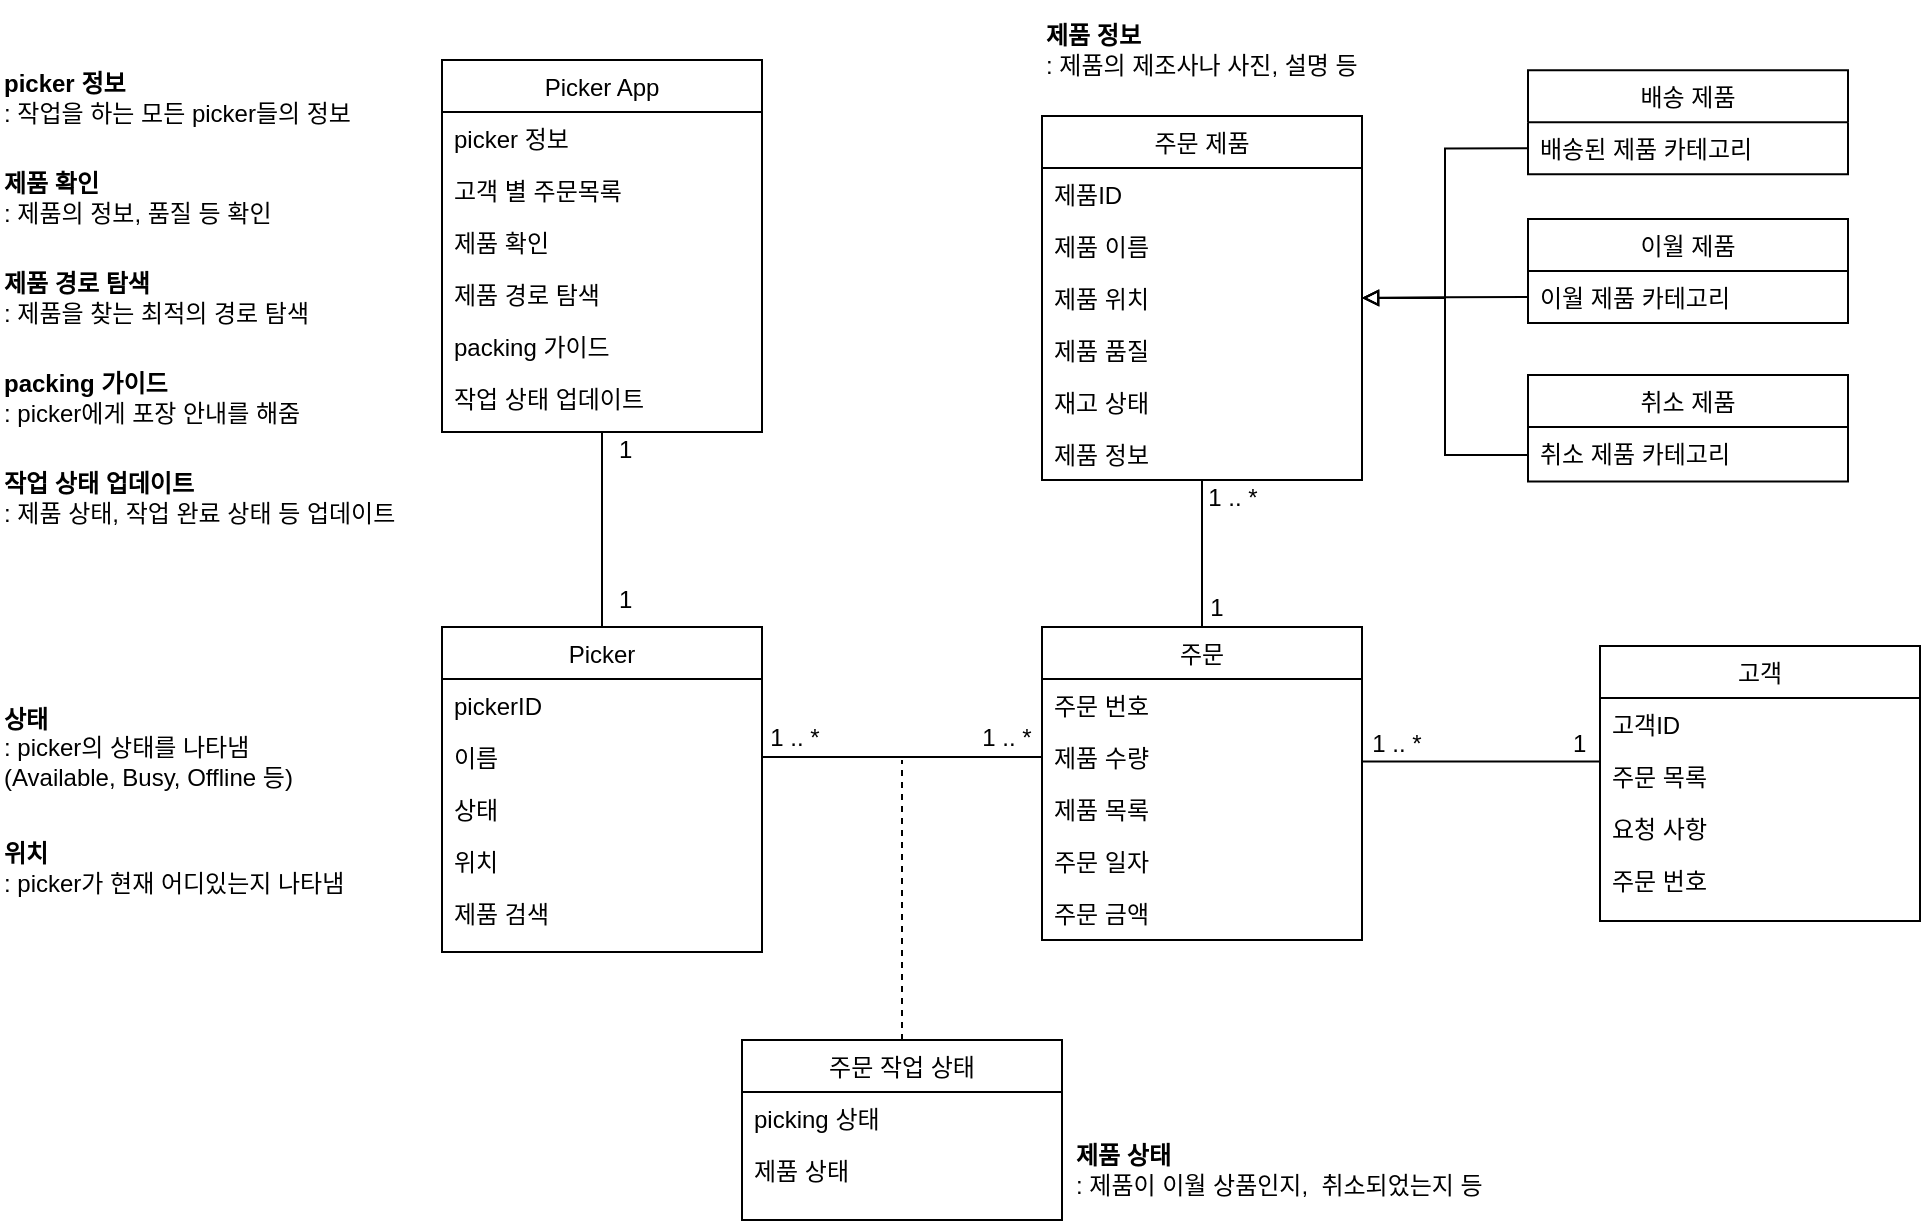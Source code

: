 <mxfile version="21.3.8" type="github">
  <diagram id="C5RBs43oDa-KdzZeNtuy" name="Page-1">
    <mxGraphModel dx="2345" dy="684" grid="1" gridSize="10" guides="1" tooltips="1" connect="1" arrows="1" fold="1" page="1" pageScale="1" pageWidth="827" pageHeight="1169" math="0" shadow="0">
      <root>
        <mxCell id="WIyWlLk6GJQsqaUBKTNV-0" />
        <mxCell id="WIyWlLk6GJQsqaUBKTNV-1" parent="WIyWlLk6GJQsqaUBKTNV-0" />
        <mxCell id="zkfFHV4jXpPFQw0GAbJ--0" value="Picker" style="swimlane;fontStyle=0;align=center;verticalAlign=top;childLayout=stackLayout;horizontal=1;startSize=26;horizontalStack=0;resizeParent=1;resizeLast=0;collapsible=1;marginBottom=0;rounded=0;shadow=0;strokeWidth=1;" parent="WIyWlLk6GJQsqaUBKTNV-1" vertex="1">
          <mxGeometry x="-60" y="393.5" width="160" height="162.5" as="geometry">
            <mxRectangle x="230" y="140" width="160" height="26" as="alternateBounds" />
          </mxGeometry>
        </mxCell>
        <mxCell id="zkfFHV4jXpPFQw0GAbJ--3" value="pickerID" style="text;align=left;verticalAlign=top;spacingLeft=4;spacingRight=4;overflow=hidden;rotatable=0;points=[[0,0.5],[1,0.5]];portConstraint=eastwest;rounded=0;shadow=0;html=0;" parent="zkfFHV4jXpPFQw0GAbJ--0" vertex="1">
          <mxGeometry y="26" width="160" height="26" as="geometry" />
        </mxCell>
        <mxCell id="zkfFHV4jXpPFQw0GAbJ--1" value="이름" style="text;align=left;verticalAlign=top;spacingLeft=4;spacingRight=4;overflow=hidden;rotatable=0;points=[[0,0.5],[1,0.5]];portConstraint=eastwest;" parent="zkfFHV4jXpPFQw0GAbJ--0" vertex="1">
          <mxGeometry y="52" width="160" height="26" as="geometry" />
        </mxCell>
        <mxCell id="zkfFHV4jXpPFQw0GAbJ--2" value="상태" style="text;align=left;verticalAlign=top;spacingLeft=4;spacingRight=4;overflow=hidden;rotatable=0;points=[[0,0.5],[1,0.5]];portConstraint=eastwest;rounded=0;shadow=0;html=0;" parent="zkfFHV4jXpPFQw0GAbJ--0" vertex="1">
          <mxGeometry y="78" width="160" height="26" as="geometry" />
        </mxCell>
        <mxCell id="fCyhSz04hfvH7WSyZomO-2" value="위치" style="text;align=left;verticalAlign=top;spacingLeft=4;spacingRight=4;overflow=hidden;rotatable=0;points=[[0,0.5],[1,0.5]];portConstraint=eastwest;rounded=0;shadow=0;html=0;" parent="zkfFHV4jXpPFQw0GAbJ--0" vertex="1">
          <mxGeometry y="104" width="160" height="26" as="geometry" />
        </mxCell>
        <mxCell id="fCyhSz04hfvH7WSyZomO-23" value="제품 검색" style="text;align=left;verticalAlign=top;spacingLeft=4;spacingRight=4;overflow=hidden;rotatable=0;points=[[0,0.5],[1,0.5]];portConstraint=eastwest;rounded=0;shadow=0;html=0;" parent="zkfFHV4jXpPFQw0GAbJ--0" vertex="1">
          <mxGeometry y="130" width="160" height="26" as="geometry" />
        </mxCell>
        <mxCell id="fCyhSz04hfvH7WSyZomO-0" value="&lt;b&gt;상태&lt;/b&gt;&amp;nbsp;&lt;br&gt;: picker의 상태를 나타냄&lt;br&gt;(Available, Busy, Offline 등)" style="text;html=1;strokeColor=none;fillColor=none;align=left;verticalAlign=middle;whiteSpace=wrap;rounded=0;" parent="WIyWlLk6GJQsqaUBKTNV-1" vertex="1">
          <mxGeometry x="-281" y="428.5" width="190" height="50" as="geometry" />
        </mxCell>
        <mxCell id="9sA1f5Ovw9tdq7YG9Ci8-26" style="edgeStyle=orthogonalEdgeStyle;rounded=0;orthogonalLoop=1;jettySize=auto;html=1;exitX=0.5;exitY=1;exitDx=0;exitDy=0;endArrow=none;endFill=0;" parent="WIyWlLk6GJQsqaUBKTNV-1" source="fCyhSz04hfvH7WSyZomO-3" target="zkfFHV4jXpPFQw0GAbJ--0" edge="1">
          <mxGeometry relative="1" as="geometry" />
        </mxCell>
        <mxCell id="fCyhSz04hfvH7WSyZomO-3" value="Picker App" style="swimlane;fontStyle=0;align=center;verticalAlign=top;childLayout=stackLayout;horizontal=1;startSize=26;horizontalStack=0;resizeParent=1;resizeLast=0;collapsible=1;marginBottom=0;rounded=0;shadow=0;strokeWidth=1;" parent="WIyWlLk6GJQsqaUBKTNV-1" vertex="1">
          <mxGeometry x="-60" y="110" width="160" height="186" as="geometry">
            <mxRectangle x="230" y="140" width="160" height="26" as="alternateBounds" />
          </mxGeometry>
        </mxCell>
        <mxCell id="fCyhSz04hfvH7WSyZomO-4" value="picker 정보" style="text;align=left;verticalAlign=top;spacingLeft=4;spacingRight=4;overflow=hidden;rotatable=0;points=[[0,0.5],[1,0.5]];portConstraint=eastwest;rounded=0;shadow=0;html=0;" parent="fCyhSz04hfvH7WSyZomO-3" vertex="1">
          <mxGeometry y="26" width="160" height="26" as="geometry" />
        </mxCell>
        <mxCell id="fCyhSz04hfvH7WSyZomO-5" value="고객 별 주문목록" style="text;align=left;verticalAlign=top;spacingLeft=4;spacingRight=4;overflow=hidden;rotatable=0;points=[[0,0.5],[1,0.5]];portConstraint=eastwest;" parent="fCyhSz04hfvH7WSyZomO-3" vertex="1">
          <mxGeometry y="52" width="160" height="26" as="geometry" />
        </mxCell>
        <mxCell id="fCyhSz04hfvH7WSyZomO-6" value="제품 확인" style="text;align=left;verticalAlign=top;spacingLeft=4;spacingRight=4;overflow=hidden;rotatable=0;points=[[0,0.5],[1,0.5]];portConstraint=eastwest;rounded=0;shadow=0;html=0;" parent="fCyhSz04hfvH7WSyZomO-3" vertex="1">
          <mxGeometry y="78" width="160" height="26" as="geometry" />
        </mxCell>
        <mxCell id="rKsJdZAuxExDrPlqNUIQ-4" value="제품 경로 탐색" style="text;align=left;verticalAlign=top;spacingLeft=4;spacingRight=4;overflow=hidden;rotatable=0;points=[[0,0.5],[1,0.5]];portConstraint=eastwest;rounded=0;shadow=0;html=0;" parent="fCyhSz04hfvH7WSyZomO-3" vertex="1">
          <mxGeometry y="104" width="160" height="26" as="geometry" />
        </mxCell>
        <mxCell id="fCyhSz04hfvH7WSyZomO-7" value="packing 가이드" style="text;align=left;verticalAlign=top;spacingLeft=4;spacingRight=4;overflow=hidden;rotatable=0;points=[[0,0.5],[1,0.5]];portConstraint=eastwest;rounded=0;shadow=0;html=0;" parent="fCyhSz04hfvH7WSyZomO-3" vertex="1">
          <mxGeometry y="130" width="160" height="26" as="geometry" />
        </mxCell>
        <mxCell id="q-roL3Ta3tV7T9X6a-Nl-0" value="작업 상태 업데이트" style="text;align=left;verticalAlign=top;spacingLeft=4;spacingRight=4;overflow=hidden;rotatable=0;points=[[0,0.5],[1,0.5]];portConstraint=eastwest;rounded=0;shadow=0;html=0;" parent="fCyhSz04hfvH7WSyZomO-3" vertex="1">
          <mxGeometry y="156" width="160" height="26" as="geometry" />
        </mxCell>
        <mxCell id="fCyhSz04hfvH7WSyZomO-8" value="&lt;b&gt;picker 정보&lt;/b&gt;&amp;nbsp;&lt;br&gt;: 작업을 하는 모든 picker들의 정보" style="text;html=1;strokeColor=none;fillColor=none;align=left;verticalAlign=middle;whiteSpace=wrap;rounded=0;" parent="WIyWlLk6GJQsqaUBKTNV-1" vertex="1">
          <mxGeometry x="-281" y="104.19" width="201" height="50" as="geometry" />
        </mxCell>
        <mxCell id="fCyhSz04hfvH7WSyZomO-9" value="&lt;b&gt;위치&lt;/b&gt;&amp;nbsp;&lt;br&gt;: picker가 현재 어디있는지 나타냄" style="text;html=1;strokeColor=none;fillColor=none;align=left;verticalAlign=middle;whiteSpace=wrap;rounded=0;" parent="WIyWlLk6GJQsqaUBKTNV-1" vertex="1">
          <mxGeometry x="-281" y="488.5" width="190" height="50" as="geometry" />
        </mxCell>
        <mxCell id="fCyhSz04hfvH7WSyZomO-10" value="&lt;b&gt;제품 확인&lt;/b&gt;&amp;nbsp;&lt;br&gt;: 제품의 정보, 품질 등 확인" style="text;html=1;strokeColor=none;fillColor=none;align=left;verticalAlign=middle;whiteSpace=wrap;rounded=0;" parent="WIyWlLk6GJQsqaUBKTNV-1" vertex="1">
          <mxGeometry x="-281" y="154.19" width="201" height="50" as="geometry" />
        </mxCell>
        <mxCell id="fCyhSz04hfvH7WSyZomO-11" value="&lt;b&gt;packing 가이드&lt;/b&gt;&amp;nbsp;&lt;br&gt;: picker에게 포장 안내를 해줌" style="text;html=1;strokeColor=none;fillColor=none;align=left;verticalAlign=middle;whiteSpace=wrap;rounded=0;" parent="WIyWlLk6GJQsqaUBKTNV-1" vertex="1">
          <mxGeometry x="-281" y="253.81" width="201" height="50" as="geometry" />
        </mxCell>
        <mxCell id="DlY-QId4kqH3LaCHQLSD-34" style="edgeStyle=orthogonalEdgeStyle;rounded=0;orthogonalLoop=1;jettySize=auto;html=1;exitX=0.5;exitY=0;exitDx=0;exitDy=0;entryX=0.5;entryY=1;entryDx=0;entryDy=0;endArrow=none;endFill=0;" parent="WIyWlLk6GJQsqaUBKTNV-1" source="fCyhSz04hfvH7WSyZomO-14" target="9sA1f5Ovw9tdq7YG9Ci8-27" edge="1">
          <mxGeometry relative="1" as="geometry">
            <mxPoint x="320" y="340" as="targetPoint" />
          </mxGeometry>
        </mxCell>
        <mxCell id="fCyhSz04hfvH7WSyZomO-14" value="주문" style="swimlane;fontStyle=0;align=center;verticalAlign=top;childLayout=stackLayout;horizontal=1;startSize=26;horizontalStack=0;resizeParent=1;resizeLast=0;collapsible=1;marginBottom=0;rounded=0;shadow=0;strokeWidth=1;" parent="WIyWlLk6GJQsqaUBKTNV-1" vertex="1">
          <mxGeometry x="240" y="393.5" width="160" height="156.5" as="geometry">
            <mxRectangle x="230" y="140" width="160" height="26" as="alternateBounds" />
          </mxGeometry>
        </mxCell>
        <mxCell id="fCyhSz04hfvH7WSyZomO-15" value="주문 번호" style="text;align=left;verticalAlign=top;spacingLeft=4;spacingRight=4;overflow=hidden;rotatable=0;points=[[0,0.5],[1,0.5]];portConstraint=eastwest;rounded=0;shadow=0;html=0;" parent="fCyhSz04hfvH7WSyZomO-14" vertex="1">
          <mxGeometry y="26" width="160" height="26" as="geometry" />
        </mxCell>
        <mxCell id="fCyhSz04hfvH7WSyZomO-16" value="제품 수량" style="text;align=left;verticalAlign=top;spacingLeft=4;spacingRight=4;overflow=hidden;rotatable=0;points=[[0,0.5],[1,0.5]];portConstraint=eastwest;" parent="fCyhSz04hfvH7WSyZomO-14" vertex="1">
          <mxGeometry y="52" width="160" height="26" as="geometry" />
        </mxCell>
        <mxCell id="q-roL3Ta3tV7T9X6a-Nl-2" value="제품 목록" style="text;align=left;verticalAlign=top;spacingLeft=4;spacingRight=4;overflow=hidden;rotatable=0;points=[[0,0.5],[1,0.5]];portConstraint=eastwest;" parent="fCyhSz04hfvH7WSyZomO-14" vertex="1">
          <mxGeometry y="78" width="160" height="26" as="geometry" />
        </mxCell>
        <mxCell id="DlY-QId4kqH3LaCHQLSD-32" value="주문 일자" style="text;align=left;verticalAlign=top;spacingLeft=4;spacingRight=4;overflow=hidden;rotatable=0;points=[[0,0.5],[1,0.5]];portConstraint=eastwest;" parent="fCyhSz04hfvH7WSyZomO-14" vertex="1">
          <mxGeometry y="104" width="160" height="26" as="geometry" />
        </mxCell>
        <mxCell id="DlY-QId4kqH3LaCHQLSD-33" value="주문 금액" style="text;align=left;verticalAlign=top;spacingLeft=4;spacingRight=4;overflow=hidden;rotatable=0;points=[[0,0.5],[1,0.5]];portConstraint=eastwest;" parent="fCyhSz04hfvH7WSyZomO-14" vertex="1">
          <mxGeometry y="130" width="160" height="26" as="geometry" />
        </mxCell>
        <mxCell id="9sA1f5Ovw9tdq7YG9Ci8-1" value="고객" style="swimlane;fontStyle=0;align=center;verticalAlign=top;childLayout=stackLayout;horizontal=1;startSize=26;horizontalStack=0;resizeParent=1;resizeLast=0;collapsible=1;marginBottom=0;rounded=0;shadow=0;strokeWidth=1;" parent="WIyWlLk6GJQsqaUBKTNV-1" vertex="1">
          <mxGeometry x="519" y="403" width="160" height="137.5" as="geometry">
            <mxRectangle x="230" y="140" width="160" height="26" as="alternateBounds" />
          </mxGeometry>
        </mxCell>
        <mxCell id="9sA1f5Ovw9tdq7YG9Ci8-2" value="고객ID" style="text;align=left;verticalAlign=top;spacingLeft=4;spacingRight=4;overflow=hidden;rotatable=0;points=[[0,0.5],[1,0.5]];portConstraint=eastwest;rounded=0;shadow=0;html=0;" parent="9sA1f5Ovw9tdq7YG9Ci8-1" vertex="1">
          <mxGeometry y="26" width="160" height="26" as="geometry" />
        </mxCell>
        <mxCell id="9sA1f5Ovw9tdq7YG9Ci8-3" value="주문 목록" style="text;align=left;verticalAlign=top;spacingLeft=4;spacingRight=4;overflow=hidden;rotatable=0;points=[[0,0.5],[1,0.5]];portConstraint=eastwest;" parent="9sA1f5Ovw9tdq7YG9Ci8-1" vertex="1">
          <mxGeometry y="52" width="160" height="26" as="geometry" />
        </mxCell>
        <mxCell id="9sA1f5Ovw9tdq7YG9Ci8-9" value="요청 사항" style="text;align=left;verticalAlign=top;spacingLeft=4;spacingRight=4;overflow=hidden;rotatable=0;points=[[0,0.5],[1,0.5]];portConstraint=eastwest;" parent="9sA1f5Ovw9tdq7YG9Ci8-1" vertex="1">
          <mxGeometry y="78" width="160" height="26" as="geometry" />
        </mxCell>
        <mxCell id="9sA1f5Ovw9tdq7YG9Ci8-31" value="주문 번호" style="text;align=left;verticalAlign=top;spacingLeft=4;spacingRight=4;overflow=hidden;rotatable=0;points=[[0,0.5],[1,0.5]];portConstraint=eastwest;" parent="9sA1f5Ovw9tdq7YG9Ci8-1" vertex="1">
          <mxGeometry y="104" width="160" height="26" as="geometry" />
        </mxCell>
        <mxCell id="9sA1f5Ovw9tdq7YG9Ci8-13" value="&lt;b&gt;제품 상태&lt;br&gt;&lt;/b&gt;: 제품이 이월 상품인지,&amp;nbsp; 취소되었는지 등" style="text;html=1;strokeColor=none;fillColor=none;align=left;verticalAlign=middle;whiteSpace=wrap;rounded=0;" parent="WIyWlLk6GJQsqaUBKTNV-1" vertex="1">
          <mxGeometry x="255" y="640" width="240" height="50" as="geometry" />
        </mxCell>
        <mxCell id="9sA1f5Ovw9tdq7YG9Ci8-14" style="rounded=0;orthogonalLoop=1;jettySize=auto;html=1;exitX=1;exitY=0.5;exitDx=0;exitDy=0;entryX=0;entryY=0.5;entryDx=0;entryDy=0;endArrow=none;endFill=0;" parent="WIyWlLk6GJQsqaUBKTNV-1" edge="1">
          <mxGeometry relative="1" as="geometry">
            <mxPoint x="400" y="460.75" as="sourcePoint" />
            <mxPoint x="519" y="460.75" as="targetPoint" />
          </mxGeometry>
        </mxCell>
        <mxCell id="9sA1f5Ovw9tdq7YG9Ci8-15" value="1 .. *" style="text;html=1;align=center;verticalAlign=middle;resizable=0;points=[];autosize=1;strokeColor=none;fillColor=none;" parent="WIyWlLk6GJQsqaUBKTNV-1" vertex="1">
          <mxGeometry x="392" y="436.5" width="50" height="30" as="geometry" />
        </mxCell>
        <mxCell id="9sA1f5Ovw9tdq7YG9Ci8-16" value="1&amp;nbsp;" style="text;html=1;align=center;verticalAlign=middle;resizable=0;points=[];autosize=1;strokeColor=none;fillColor=none;" parent="WIyWlLk6GJQsqaUBKTNV-1" vertex="1">
          <mxGeometry x="495" y="437" width="30" height="30" as="geometry" />
        </mxCell>
        <mxCell id="9sA1f5Ovw9tdq7YG9Ci8-20" style="edgeStyle=orthogonalEdgeStyle;rounded=0;orthogonalLoop=1;jettySize=auto;html=1;exitX=1;exitY=0.5;exitDx=0;exitDy=0;entryX=0;entryY=0.5;entryDx=0;entryDy=0;endArrow=none;endFill=0;" parent="WIyWlLk6GJQsqaUBKTNV-1" source="zkfFHV4jXpPFQw0GAbJ--1" edge="1">
          <mxGeometry relative="1" as="geometry">
            <mxPoint x="240" y="458.5" as="targetPoint" />
          </mxGeometry>
        </mxCell>
        <mxCell id="9sA1f5Ovw9tdq7YG9Ci8-21" value="1 .. *" style="text;html=1;align=center;verticalAlign=middle;resizable=0;points=[];autosize=1;strokeColor=none;fillColor=none;" parent="WIyWlLk6GJQsqaUBKTNV-1" vertex="1">
          <mxGeometry x="91" y="434" width="50" height="30" as="geometry" />
        </mxCell>
        <mxCell id="9sA1f5Ovw9tdq7YG9Ci8-24" value="1 .. *" style="text;html=1;align=center;verticalAlign=middle;resizable=0;points=[];autosize=1;strokeColor=none;fillColor=none;" parent="WIyWlLk6GJQsqaUBKTNV-1" vertex="1">
          <mxGeometry x="197" y="434" width="50" height="30" as="geometry" />
        </mxCell>
        <mxCell id="9sA1f5Ovw9tdq7YG9Ci8-27" value="주문 제품" style="swimlane;fontStyle=0;align=center;verticalAlign=top;childLayout=stackLayout;horizontal=1;startSize=26;horizontalStack=0;resizeParent=1;resizeLast=0;collapsible=1;marginBottom=0;rounded=0;shadow=0;strokeWidth=1;" parent="WIyWlLk6GJQsqaUBKTNV-1" vertex="1">
          <mxGeometry x="240" y="138" width="160" height="182" as="geometry">
            <mxRectangle x="230" y="140" width="160" height="26" as="alternateBounds" />
          </mxGeometry>
        </mxCell>
        <mxCell id="9sA1f5Ovw9tdq7YG9Ci8-28" value="제품ID" style="text;align=left;verticalAlign=top;spacingLeft=4;spacingRight=4;overflow=hidden;rotatable=0;points=[[0,0.5],[1,0.5]];portConstraint=eastwest;rounded=0;shadow=0;html=0;" parent="9sA1f5Ovw9tdq7YG9Ci8-27" vertex="1">
          <mxGeometry y="26" width="160" height="26" as="geometry" />
        </mxCell>
        <mxCell id="DlY-QId4kqH3LaCHQLSD-28" value="제품 이름" style="text;align=left;verticalAlign=top;spacingLeft=4;spacingRight=4;overflow=hidden;rotatable=0;points=[[0,0.5],[1,0.5]];portConstraint=eastwest;rounded=0;shadow=0;html=0;" parent="9sA1f5Ovw9tdq7YG9Ci8-27" vertex="1">
          <mxGeometry y="52" width="160" height="26" as="geometry" />
        </mxCell>
        <mxCell id="9sA1f5Ovw9tdq7YG9Ci8-29" value="제품 위치" style="text;align=left;verticalAlign=top;spacingLeft=4;spacingRight=4;overflow=hidden;rotatable=0;points=[[0,0.5],[1,0.5]];portConstraint=eastwest;rounded=0;shadow=0;html=0;" parent="9sA1f5Ovw9tdq7YG9Ci8-27" vertex="1">
          <mxGeometry y="78" width="160" height="26" as="geometry" />
        </mxCell>
        <mxCell id="9sA1f5Ovw9tdq7YG9Ci8-32" value="제품 품질" style="text;align=left;verticalAlign=top;spacingLeft=4;spacingRight=4;overflow=hidden;rotatable=0;points=[[0,0.5],[1,0.5]];portConstraint=eastwest;rounded=0;shadow=0;html=0;" parent="9sA1f5Ovw9tdq7YG9Ci8-27" vertex="1">
          <mxGeometry y="104" width="160" height="26" as="geometry" />
        </mxCell>
        <mxCell id="DlY-QId4kqH3LaCHQLSD-29" value="재고 상태" style="text;align=left;verticalAlign=top;spacingLeft=4;spacingRight=4;overflow=hidden;rotatable=0;points=[[0,0.5],[1,0.5]];portConstraint=eastwest;rounded=0;shadow=0;html=0;" parent="9sA1f5Ovw9tdq7YG9Ci8-27" vertex="1">
          <mxGeometry y="130" width="160" height="26" as="geometry" />
        </mxCell>
        <mxCell id="DlY-QId4kqH3LaCHQLSD-30" value="제품 정보" style="text;align=left;verticalAlign=top;spacingLeft=4;spacingRight=4;overflow=hidden;rotatable=0;points=[[0,0.5],[1,0.5]];portConstraint=eastwest;rounded=0;shadow=0;html=0;" parent="9sA1f5Ovw9tdq7YG9Ci8-27" vertex="1">
          <mxGeometry y="156" width="160" height="26" as="geometry" />
        </mxCell>
        <mxCell id="9sA1f5Ovw9tdq7YG9Ci8-38" value="1&amp;nbsp;" style="text;html=1;align=center;verticalAlign=middle;resizable=0;points=[];autosize=1;strokeColor=none;fillColor=none;" parent="WIyWlLk6GJQsqaUBKTNV-1" vertex="1">
          <mxGeometry x="18" y="290" width="30" height="30" as="geometry" />
        </mxCell>
        <mxCell id="9sA1f5Ovw9tdq7YG9Ci8-39" value="1&amp;nbsp;" style="text;html=1;align=center;verticalAlign=middle;resizable=0;points=[];autosize=1;strokeColor=none;fillColor=none;" parent="WIyWlLk6GJQsqaUBKTNV-1" vertex="1">
          <mxGeometry x="18" y="365" width="30" height="30" as="geometry" />
        </mxCell>
        <mxCell id="rKsJdZAuxExDrPlqNUIQ-3" value="&lt;b&gt;제품 경로 탐색&lt;/b&gt;&lt;br&gt;: 제품을 찾는 최적의 경로 탐색" style="text;html=1;strokeColor=none;fillColor=none;align=left;verticalAlign=middle;whiteSpace=wrap;rounded=0;" parent="WIyWlLk6GJQsqaUBKTNV-1" vertex="1">
          <mxGeometry x="-281" y="203.81" width="201" height="50" as="geometry" />
        </mxCell>
        <mxCell id="DlY-QId4kqH3LaCHQLSD-26" style="edgeStyle=orthogonalEdgeStyle;rounded=0;orthogonalLoop=1;jettySize=auto;html=1;exitX=0;exitY=0.5;exitDx=0;exitDy=0;entryX=1;entryY=0.5;entryDx=0;entryDy=0;endArrow=block;endFill=0;" parent="WIyWlLk6GJQsqaUBKTNV-1" source="DlY-QId4kqH3LaCHQLSD-11" target="9sA1f5Ovw9tdq7YG9Ci8-29" edge="1">
          <mxGeometry relative="1" as="geometry" />
        </mxCell>
        <mxCell id="DlY-QId4kqH3LaCHQLSD-10" value="이월 제품" style="swimlane;fontStyle=0;align=center;verticalAlign=top;childLayout=stackLayout;horizontal=1;startSize=26;horizontalStack=0;resizeParent=1;resizeLast=0;collapsible=1;marginBottom=0;rounded=0;shadow=0;strokeWidth=1;" parent="WIyWlLk6GJQsqaUBKTNV-1" vertex="1">
          <mxGeometry x="483" y="189.56" width="160" height="52" as="geometry">
            <mxRectangle x="230" y="140" width="160" height="26" as="alternateBounds" />
          </mxGeometry>
        </mxCell>
        <mxCell id="DlY-QId4kqH3LaCHQLSD-11" value="이월 제품 카테고리" style="text;align=left;verticalAlign=top;spacingLeft=4;spacingRight=4;overflow=hidden;rotatable=0;points=[[0,0.5],[1,0.5]];portConstraint=eastwest;rounded=0;shadow=0;html=0;" parent="DlY-QId4kqH3LaCHQLSD-10" vertex="1">
          <mxGeometry y="26" width="160" height="26" as="geometry" />
        </mxCell>
        <mxCell id="DlY-QId4kqH3LaCHQLSD-27" style="edgeStyle=orthogonalEdgeStyle;rounded=0;orthogonalLoop=1;jettySize=auto;html=1;exitX=0;exitY=0.75;exitDx=0;exitDy=0;entryX=1;entryY=0.5;entryDx=0;entryDy=0;startArrow=none;startFill=0;endArrow=block;endFill=0;" parent="WIyWlLk6GJQsqaUBKTNV-1" source="DlY-QId4kqH3LaCHQLSD-14" target="9sA1f5Ovw9tdq7YG9Ci8-29" edge="1">
          <mxGeometry relative="1" as="geometry" />
        </mxCell>
        <mxCell id="DlY-QId4kqH3LaCHQLSD-14" value="취소 제품" style="swimlane;fontStyle=0;align=center;verticalAlign=top;childLayout=stackLayout;horizontal=1;startSize=26;horizontalStack=0;resizeParent=1;resizeLast=0;collapsible=1;marginBottom=0;rounded=0;shadow=0;strokeWidth=1;" parent="WIyWlLk6GJQsqaUBKTNV-1" vertex="1">
          <mxGeometry x="483" y="267.56" width="160" height="53.25" as="geometry">
            <mxRectangle x="230" y="140" width="160" height="26" as="alternateBounds" />
          </mxGeometry>
        </mxCell>
        <mxCell id="DlY-QId4kqH3LaCHQLSD-17" value="취소 제품 카테고리" style="text;align=left;verticalAlign=top;spacingLeft=4;spacingRight=4;overflow=hidden;rotatable=0;points=[[0,0.5],[1,0.5]];portConstraint=eastwest;rounded=0;shadow=0;html=0;" parent="DlY-QId4kqH3LaCHQLSD-14" vertex="1">
          <mxGeometry y="26" width="160" height="26" as="geometry" />
        </mxCell>
        <mxCell id="DlY-QId4kqH3LaCHQLSD-31" value="&lt;b&gt;제품 정보&lt;/b&gt;&amp;nbsp;&lt;br&gt;: 제품의 제조사나 사진, 설명 등" style="text;html=1;strokeColor=none;fillColor=none;align=left;verticalAlign=middle;whiteSpace=wrap;rounded=0;" parent="WIyWlLk6GJQsqaUBKTNV-1" vertex="1">
          <mxGeometry x="240" y="80" width="201" height="50" as="geometry" />
        </mxCell>
        <mxCell id="DlY-QId4kqH3LaCHQLSD-36" value="1" style="text;html=1;align=center;verticalAlign=middle;resizable=0;points=[];autosize=1;strokeColor=none;fillColor=none;" parent="WIyWlLk6GJQsqaUBKTNV-1" vertex="1">
          <mxGeometry x="312" y="369" width="30" height="30" as="geometry" />
        </mxCell>
        <mxCell id="DlY-QId4kqH3LaCHQLSD-37" value="&amp;nbsp;1 .. *&amp;nbsp;" style="text;html=1;align=center;verticalAlign=middle;resizable=0;points=[];autosize=1;strokeColor=none;fillColor=none;" parent="WIyWlLk6GJQsqaUBKTNV-1" vertex="1">
          <mxGeometry x="310" y="314" width="50" height="30" as="geometry" />
        </mxCell>
        <mxCell id="DlY-QId4kqH3LaCHQLSD-43" style="edgeStyle=orthogonalEdgeStyle;rounded=0;orthogonalLoop=1;jettySize=auto;html=1;exitX=0.5;exitY=0;exitDx=0;exitDy=0;dashed=1;endArrow=none;endFill=0;" parent="WIyWlLk6GJQsqaUBKTNV-1" source="DlY-QId4kqH3LaCHQLSD-38" edge="1">
          <mxGeometry relative="1" as="geometry">
            <mxPoint x="170" y="460" as="targetPoint" />
          </mxGeometry>
        </mxCell>
        <mxCell id="DlY-QId4kqH3LaCHQLSD-38" value="주문 작업 상태" style="swimlane;fontStyle=0;align=center;verticalAlign=top;childLayout=stackLayout;horizontal=1;startSize=26;horizontalStack=0;resizeParent=1;resizeLast=0;collapsible=1;marginBottom=0;rounded=0;shadow=0;strokeWidth=1;" parent="WIyWlLk6GJQsqaUBKTNV-1" vertex="1">
          <mxGeometry x="90" y="600" width="160" height="90" as="geometry">
            <mxRectangle x="230" y="140" width="160" height="26" as="alternateBounds" />
          </mxGeometry>
        </mxCell>
        <mxCell id="DlY-QId4kqH3LaCHQLSD-44" value="picking 상태" style="text;align=left;verticalAlign=top;spacingLeft=4;spacingRight=4;overflow=hidden;rotatable=0;points=[[0,0.5],[1,0.5]];portConstraint=eastwest;rounded=0;shadow=0;html=0;" parent="DlY-QId4kqH3LaCHQLSD-38" vertex="1">
          <mxGeometry y="26" width="160" height="26" as="geometry" />
        </mxCell>
        <mxCell id="DlY-QId4kqH3LaCHQLSD-46" value="제품 상태" style="text;align=left;verticalAlign=top;spacingLeft=4;spacingRight=4;overflow=hidden;rotatable=0;points=[[0,0.5],[1,0.5]];portConstraint=eastwest;rounded=0;shadow=0;html=0;" parent="DlY-QId4kqH3LaCHQLSD-38" vertex="1">
          <mxGeometry y="52" width="160" height="26" as="geometry" />
        </mxCell>
        <mxCell id="DlY-QId4kqH3LaCHQLSD-47" value="배송 제품" style="swimlane;fontStyle=0;align=center;verticalAlign=top;childLayout=stackLayout;horizontal=1;startSize=26;horizontalStack=0;resizeParent=1;resizeLast=0;collapsible=1;marginBottom=0;rounded=0;shadow=0;strokeWidth=1;" parent="WIyWlLk6GJQsqaUBKTNV-1" vertex="1">
          <mxGeometry x="483" y="115.18" width="160" height="52" as="geometry">
            <mxRectangle x="230" y="140" width="160" height="26" as="alternateBounds" />
          </mxGeometry>
        </mxCell>
        <mxCell id="DlY-QId4kqH3LaCHQLSD-48" value="배송된 제품 카테고리" style="text;align=left;verticalAlign=top;spacingLeft=4;spacingRight=4;overflow=hidden;rotatable=0;points=[[0,0.5],[1,0.5]];portConstraint=eastwest;rounded=0;shadow=0;html=0;" parent="DlY-QId4kqH3LaCHQLSD-47" vertex="1">
          <mxGeometry y="26" width="160" height="26" as="geometry" />
        </mxCell>
        <mxCell id="DlY-QId4kqH3LaCHQLSD-49" style="edgeStyle=orthogonalEdgeStyle;rounded=0;orthogonalLoop=1;jettySize=auto;html=1;exitX=0;exitY=0.5;exitDx=0;exitDy=0;entryX=1;entryY=0.5;entryDx=0;entryDy=0;endArrow=block;endFill=0;" parent="WIyWlLk6GJQsqaUBKTNV-1" source="DlY-QId4kqH3LaCHQLSD-48" target="9sA1f5Ovw9tdq7YG9Ci8-29" edge="1">
          <mxGeometry relative="1" as="geometry">
            <mxPoint x="420" y="210" as="targetPoint" />
          </mxGeometry>
        </mxCell>
        <mxCell id="q-roL3Ta3tV7T9X6a-Nl-1" value="&lt;b&gt;작업 상태 업데이트&lt;/b&gt;&amp;nbsp;&lt;br&gt;: 제품 상태, 작업 완료 상태 등 업데이트" style="text;html=1;strokeColor=none;fillColor=none;align=left;verticalAlign=middle;whiteSpace=wrap;rounded=0;" parent="WIyWlLk6GJQsqaUBKTNV-1" vertex="1">
          <mxGeometry x="-281" y="303.81" width="221" height="50" as="geometry" />
        </mxCell>
      </root>
    </mxGraphModel>
  </diagram>
</mxfile>
